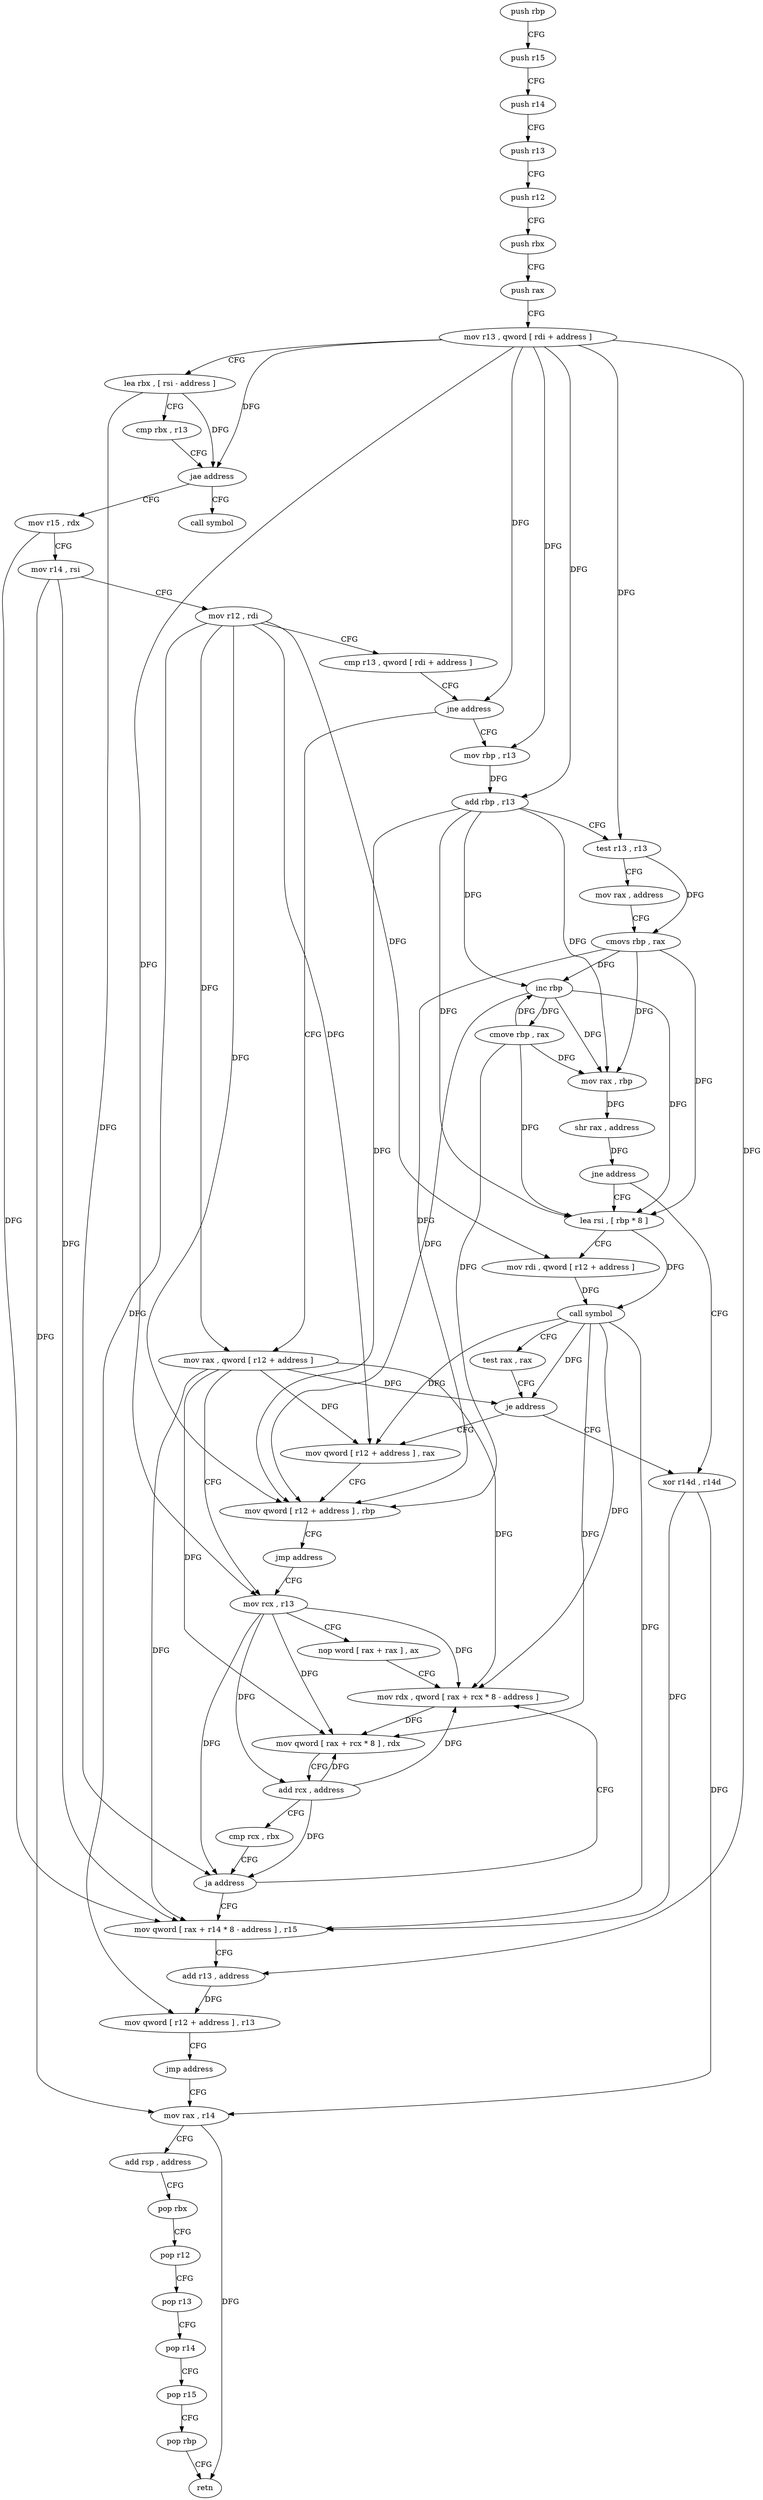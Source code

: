 digraph "func" {
"154592" [label = "push rbp" ]
"154593" [label = "push r15" ]
"154595" [label = "push r14" ]
"154597" [label = "push r13" ]
"154599" [label = "push r12" ]
"154601" [label = "push rbx" ]
"154602" [label = "push rax" ]
"154603" [label = "mov r13 , qword [ rdi + address ]" ]
"154607" [label = "lea rbx , [ rsi - address ]" ]
"154611" [label = "cmp rbx , r13" ]
"154614" [label = "jae address" ]
"154775" [label = "call symbol" ]
"154620" [label = "mov r15 , rdx" ]
"154623" [label = "mov r14 , rsi" ]
"154626" [label = "mov r12 , rdi" ]
"154629" [label = "cmp r13 , qword [ rdi + address ]" ]
"154633" [label = "jne address" ]
"154706" [label = "mov rax , qword [ r12 + address ]" ]
"154635" [label = "mov rbp , r13" ]
"154711" [label = "mov rcx , r13" ]
"154638" [label = "add rbp , r13" ]
"154641" [label = "test r13 , r13" ]
"154644" [label = "mov rax , address" ]
"154651" [label = "cmovs rbp , rax" ]
"154655" [label = "inc rbp" ]
"154658" [label = "cmove rbp , rax" ]
"154662" [label = "mov rax , rbp" ]
"154665" [label = "shr rax , address" ]
"154669" [label = "jne address" ]
"154754" [label = "xor r14d , r14d" ]
"154671" [label = "lea rsi , [ rbp * 8 ]" ]
"154720" [label = "mov rdx , qword [ rax + rcx * 8 - address ]" ]
"154725" [label = "mov qword [ rax + rcx * 8 ] , rdx" ]
"154729" [label = "add rcx , address" ]
"154733" [label = "cmp rcx , rbx" ]
"154736" [label = "ja address" ]
"154738" [label = "mov qword [ rax + r14 * 8 - address ] , r15" ]
"154743" [label = "add r13 , address" ]
"154747" [label = "mov qword [ r12 + address ] , r13" ]
"154752" [label = "jmp address" ]
"154757" [label = "mov rax , r14" ]
"154679" [label = "mov rdi , qword [ r12 + address ]" ]
"154684" [label = "call symbol" ]
"154689" [label = "test rax , rax" ]
"154692" [label = "je address" ]
"154694" [label = "mov qword [ r12 + address ] , rax" ]
"154760" [label = "add rsp , address" ]
"154764" [label = "pop rbx" ]
"154765" [label = "pop r12" ]
"154767" [label = "pop r13" ]
"154769" [label = "pop r14" ]
"154771" [label = "pop r15" ]
"154773" [label = "pop rbp" ]
"154774" [label = "retn" ]
"154699" [label = "mov qword [ r12 + address ] , rbp" ]
"154704" [label = "jmp address" ]
"154714" [label = "nop word [ rax + rax ] , ax" ]
"154592" -> "154593" [ label = "CFG" ]
"154593" -> "154595" [ label = "CFG" ]
"154595" -> "154597" [ label = "CFG" ]
"154597" -> "154599" [ label = "CFG" ]
"154599" -> "154601" [ label = "CFG" ]
"154601" -> "154602" [ label = "CFG" ]
"154602" -> "154603" [ label = "CFG" ]
"154603" -> "154607" [ label = "CFG" ]
"154603" -> "154614" [ label = "DFG" ]
"154603" -> "154633" [ label = "DFG" ]
"154603" -> "154635" [ label = "DFG" ]
"154603" -> "154638" [ label = "DFG" ]
"154603" -> "154641" [ label = "DFG" ]
"154603" -> "154711" [ label = "DFG" ]
"154603" -> "154743" [ label = "DFG" ]
"154607" -> "154611" [ label = "CFG" ]
"154607" -> "154614" [ label = "DFG" ]
"154607" -> "154736" [ label = "DFG" ]
"154611" -> "154614" [ label = "CFG" ]
"154614" -> "154775" [ label = "CFG" ]
"154614" -> "154620" [ label = "CFG" ]
"154620" -> "154623" [ label = "CFG" ]
"154620" -> "154738" [ label = "DFG" ]
"154623" -> "154626" [ label = "CFG" ]
"154623" -> "154738" [ label = "DFG" ]
"154623" -> "154757" [ label = "DFG" ]
"154626" -> "154629" [ label = "CFG" ]
"154626" -> "154706" [ label = "DFG" ]
"154626" -> "154747" [ label = "DFG" ]
"154626" -> "154679" [ label = "DFG" ]
"154626" -> "154694" [ label = "DFG" ]
"154626" -> "154699" [ label = "DFG" ]
"154629" -> "154633" [ label = "CFG" ]
"154633" -> "154706" [ label = "CFG" ]
"154633" -> "154635" [ label = "CFG" ]
"154706" -> "154711" [ label = "CFG" ]
"154706" -> "154720" [ label = "DFG" ]
"154706" -> "154725" [ label = "DFG" ]
"154706" -> "154738" [ label = "DFG" ]
"154706" -> "154692" [ label = "DFG" ]
"154706" -> "154694" [ label = "DFG" ]
"154635" -> "154638" [ label = "DFG" ]
"154711" -> "154714" [ label = "CFG" ]
"154711" -> "154720" [ label = "DFG" ]
"154711" -> "154725" [ label = "DFG" ]
"154711" -> "154729" [ label = "DFG" ]
"154711" -> "154736" [ label = "DFG" ]
"154638" -> "154641" [ label = "CFG" ]
"154638" -> "154655" [ label = "DFG" ]
"154638" -> "154662" [ label = "DFG" ]
"154638" -> "154671" [ label = "DFG" ]
"154638" -> "154699" [ label = "DFG" ]
"154641" -> "154644" [ label = "CFG" ]
"154641" -> "154651" [ label = "DFG" ]
"154644" -> "154651" [ label = "CFG" ]
"154651" -> "154655" [ label = "DFG" ]
"154651" -> "154662" [ label = "DFG" ]
"154651" -> "154671" [ label = "DFG" ]
"154651" -> "154699" [ label = "DFG" ]
"154655" -> "154658" [ label = "DFG" ]
"154655" -> "154662" [ label = "DFG" ]
"154655" -> "154671" [ label = "DFG" ]
"154655" -> "154699" [ label = "DFG" ]
"154658" -> "154662" [ label = "DFG" ]
"154658" -> "154655" [ label = "DFG" ]
"154658" -> "154671" [ label = "DFG" ]
"154658" -> "154699" [ label = "DFG" ]
"154662" -> "154665" [ label = "DFG" ]
"154665" -> "154669" [ label = "DFG" ]
"154669" -> "154754" [ label = "CFG" ]
"154669" -> "154671" [ label = "CFG" ]
"154754" -> "154757" [ label = "DFG" ]
"154754" -> "154738" [ label = "DFG" ]
"154671" -> "154679" [ label = "CFG" ]
"154671" -> "154684" [ label = "DFG" ]
"154720" -> "154725" [ label = "DFG" ]
"154725" -> "154729" [ label = "CFG" ]
"154729" -> "154733" [ label = "CFG" ]
"154729" -> "154720" [ label = "DFG" ]
"154729" -> "154725" [ label = "DFG" ]
"154729" -> "154736" [ label = "DFG" ]
"154733" -> "154736" [ label = "CFG" ]
"154736" -> "154720" [ label = "CFG" ]
"154736" -> "154738" [ label = "CFG" ]
"154738" -> "154743" [ label = "CFG" ]
"154743" -> "154747" [ label = "DFG" ]
"154747" -> "154752" [ label = "CFG" ]
"154752" -> "154757" [ label = "CFG" ]
"154757" -> "154760" [ label = "CFG" ]
"154757" -> "154774" [ label = "DFG" ]
"154679" -> "154684" [ label = "DFG" ]
"154684" -> "154689" [ label = "CFG" ]
"154684" -> "154720" [ label = "DFG" ]
"154684" -> "154725" [ label = "DFG" ]
"154684" -> "154738" [ label = "DFG" ]
"154684" -> "154692" [ label = "DFG" ]
"154684" -> "154694" [ label = "DFG" ]
"154689" -> "154692" [ label = "CFG" ]
"154692" -> "154754" [ label = "CFG" ]
"154692" -> "154694" [ label = "CFG" ]
"154694" -> "154699" [ label = "CFG" ]
"154760" -> "154764" [ label = "CFG" ]
"154764" -> "154765" [ label = "CFG" ]
"154765" -> "154767" [ label = "CFG" ]
"154767" -> "154769" [ label = "CFG" ]
"154769" -> "154771" [ label = "CFG" ]
"154771" -> "154773" [ label = "CFG" ]
"154773" -> "154774" [ label = "CFG" ]
"154699" -> "154704" [ label = "CFG" ]
"154704" -> "154711" [ label = "CFG" ]
"154714" -> "154720" [ label = "CFG" ]
}
